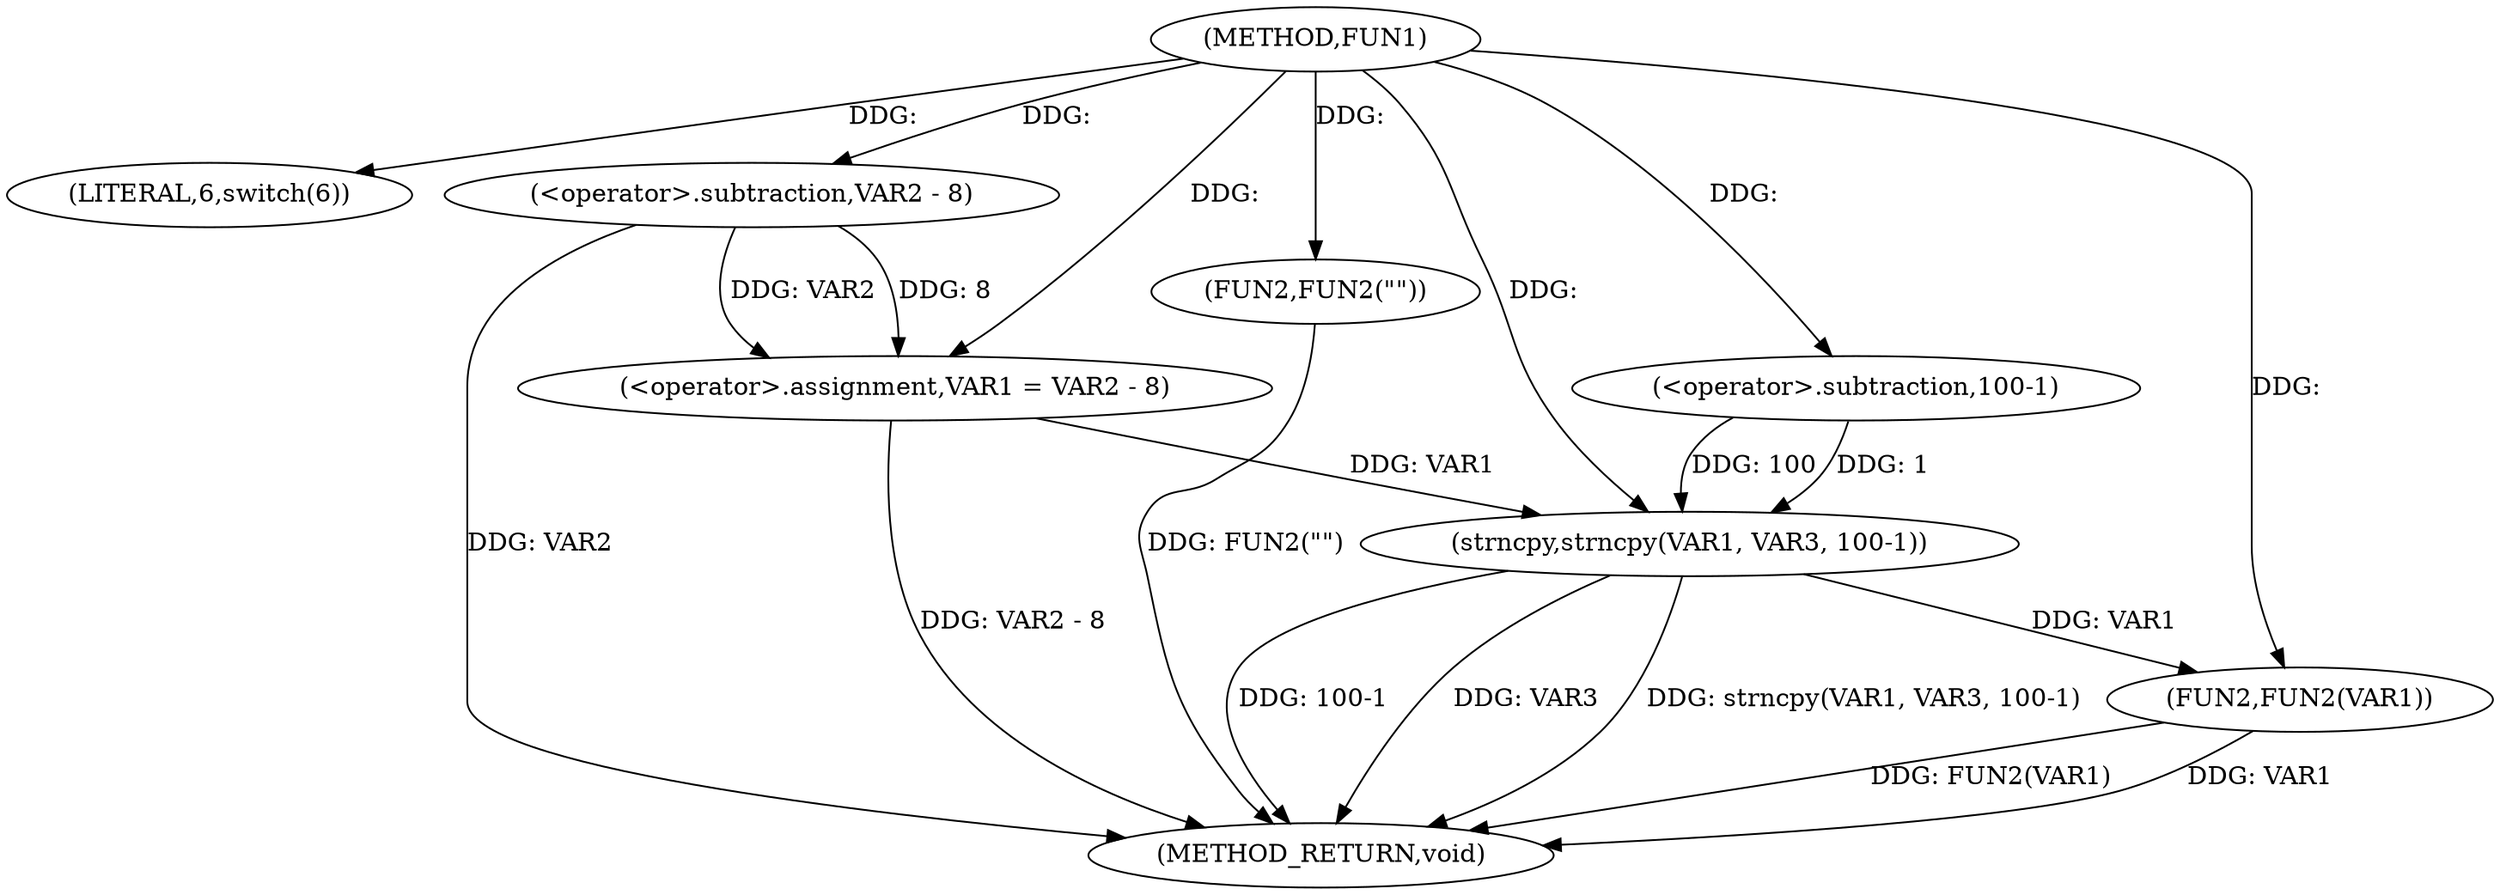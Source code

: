 digraph FUN1 {  
"1000100" [label = "(METHOD,FUN1)" ]
"1000128" [label = "(METHOD_RETURN,void)" ]
"1000105" [label = "(LITERAL,6,switch(6))" ]
"1000108" [label = "(<operator>.assignment,VAR1 = VAR2 - 8)" ]
"1000110" [label = "(<operator>.subtraction,VAR2 - 8)" ]
"1000115" [label = "(FUN2,FUN2(\"\"))" ]
"1000120" [label = "(strncpy,strncpy(VAR1, VAR3, 100-1))" ]
"1000123" [label = "(<operator>.subtraction,100-1)" ]
"1000126" [label = "(FUN2,FUN2(VAR1))" ]
  "1000126" -> "1000128"  [ label = "DDG: FUN2(VAR1)"] 
  "1000120" -> "1000128"  [ label = "DDG: 100-1"] 
  "1000115" -> "1000128"  [ label = "DDG: FUN2(\"\")"] 
  "1000126" -> "1000128"  [ label = "DDG: VAR1"] 
  "1000120" -> "1000128"  [ label = "DDG: VAR3"] 
  "1000110" -> "1000128"  [ label = "DDG: VAR2"] 
  "1000108" -> "1000128"  [ label = "DDG: VAR2 - 8"] 
  "1000120" -> "1000128"  [ label = "DDG: strncpy(VAR1, VAR3, 100-1)"] 
  "1000100" -> "1000105"  [ label = "DDG: "] 
  "1000110" -> "1000108"  [ label = "DDG: VAR2"] 
  "1000110" -> "1000108"  [ label = "DDG: 8"] 
  "1000100" -> "1000108"  [ label = "DDG: "] 
  "1000100" -> "1000110"  [ label = "DDG: "] 
  "1000100" -> "1000115"  [ label = "DDG: "] 
  "1000108" -> "1000120"  [ label = "DDG: VAR1"] 
  "1000100" -> "1000120"  [ label = "DDG: "] 
  "1000123" -> "1000120"  [ label = "DDG: 100"] 
  "1000123" -> "1000120"  [ label = "DDG: 1"] 
  "1000100" -> "1000123"  [ label = "DDG: "] 
  "1000120" -> "1000126"  [ label = "DDG: VAR1"] 
  "1000100" -> "1000126"  [ label = "DDG: "] 
}
